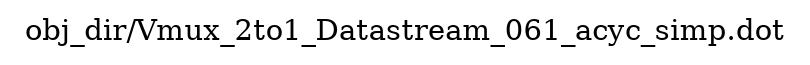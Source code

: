 digraph v3graph {
	graph	[label="obj_dir/Vmux_2to1_Datastream_061_acyc_simp.dot",
		 labelloc=t, labeljust=l,
		 //size="7.5,10",
		 rankdir=TB];
}
